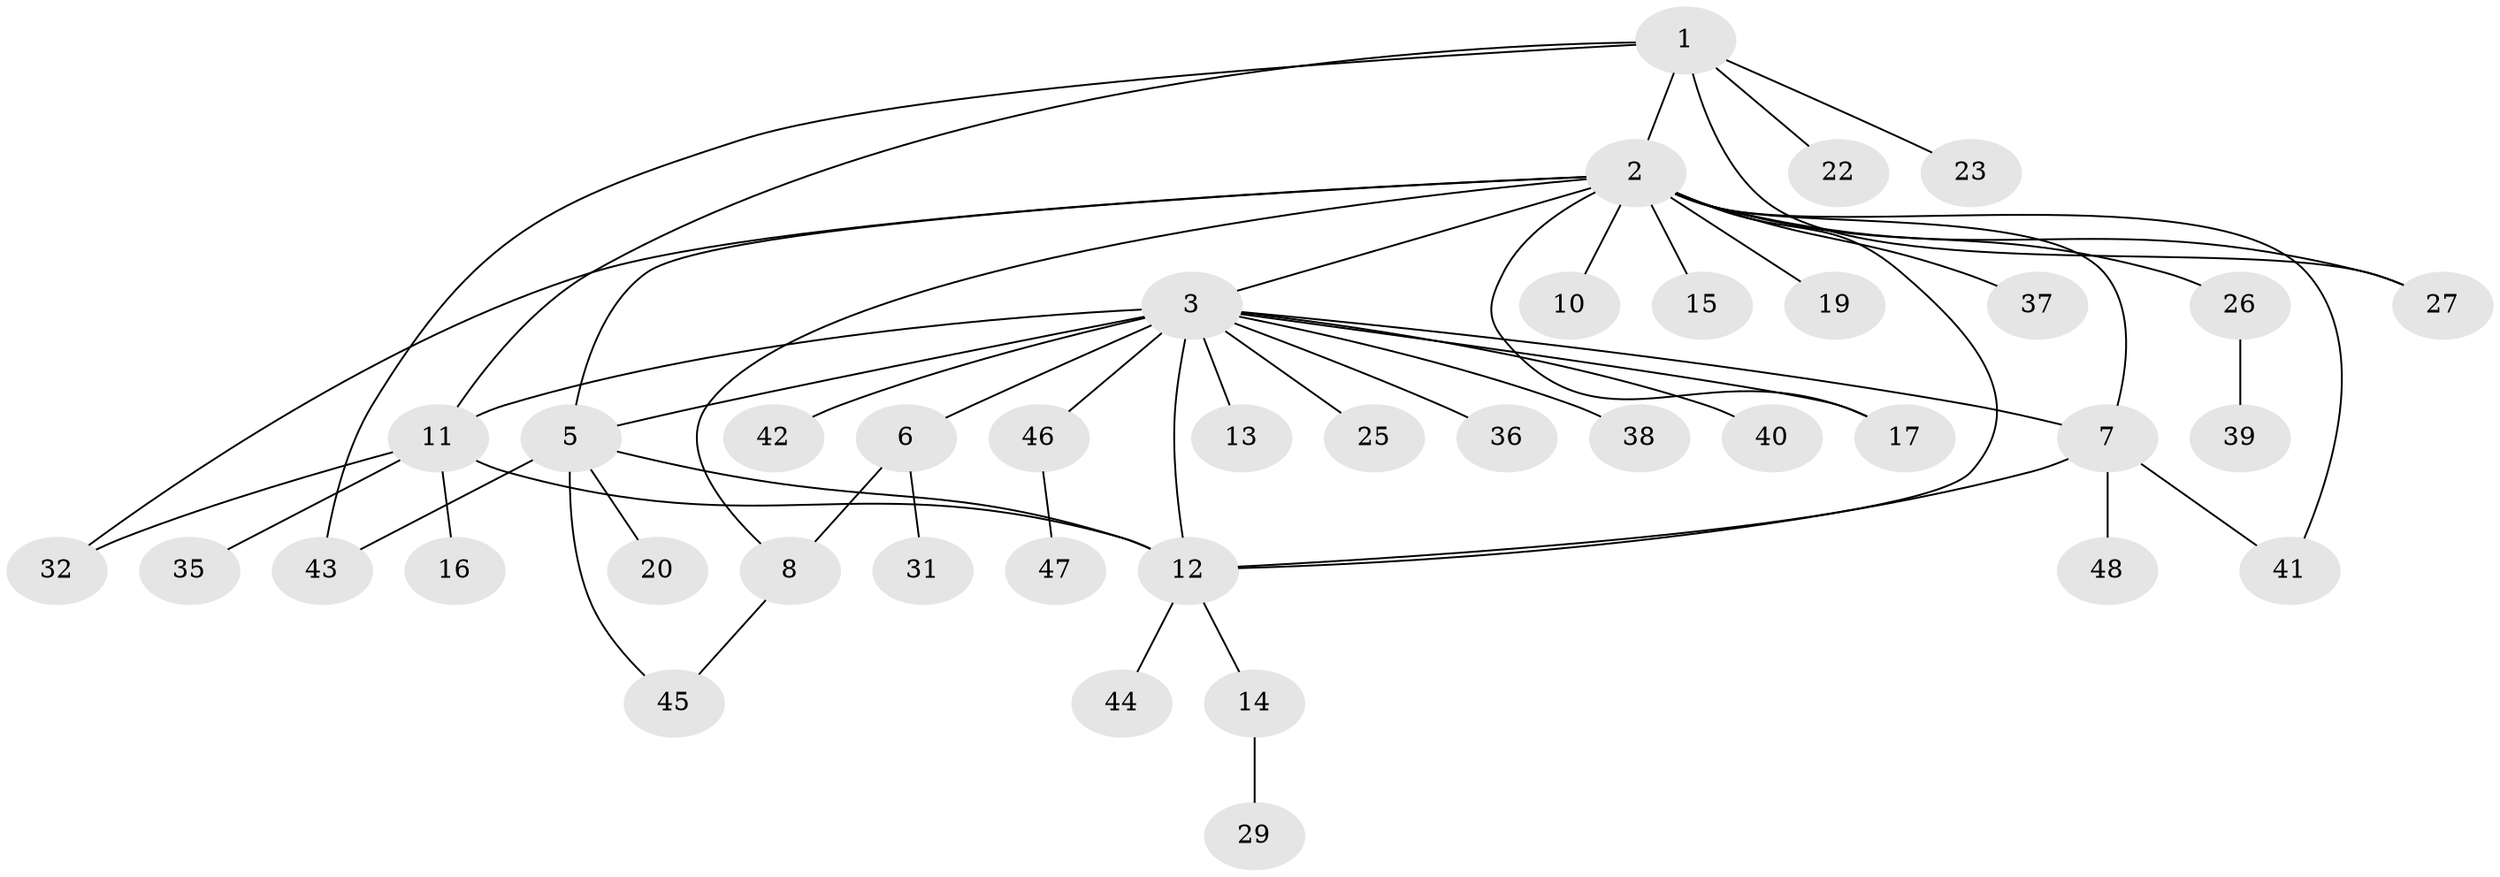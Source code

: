 // Generated by graph-tools (version 1.1) at 2025/51/02/27/25 19:51:58]
// undirected, 39 vertices, 52 edges
graph export_dot {
graph [start="1"]
  node [color=gray90,style=filled];
  1 [super="+4"];
  2 [super="+18"];
  3 [super="+28"];
  5 [super="+9"];
  6;
  7 [super="+21"];
  8 [super="+50"];
  10;
  11 [super="+34"];
  12 [super="+30"];
  13;
  14;
  15 [super="+24"];
  16;
  17;
  19;
  20;
  22;
  23;
  25;
  26;
  27;
  29;
  31;
  32 [super="+33"];
  35;
  36;
  37;
  38;
  39;
  40;
  41;
  42;
  43;
  44;
  45;
  46 [super="+49"];
  47;
  48;
  1 -- 2;
  1 -- 11;
  1 -- 22;
  1 -- 23;
  1 -- 27;
  1 -- 43;
  2 -- 3;
  2 -- 5 [weight=2];
  2 -- 7;
  2 -- 8;
  2 -- 10;
  2 -- 15;
  2 -- 17;
  2 -- 19;
  2 -- 26;
  2 -- 27;
  2 -- 32;
  2 -- 37;
  2 -- 41;
  2 -- 12;
  3 -- 5;
  3 -- 6;
  3 -- 7;
  3 -- 11;
  3 -- 12 [weight=2];
  3 -- 13;
  3 -- 17;
  3 -- 25;
  3 -- 36;
  3 -- 38;
  3 -- 40;
  3 -- 42;
  3 -- 46 [weight=2];
  5 -- 43;
  5 -- 45;
  5 -- 20;
  5 -- 12;
  6 -- 8;
  6 -- 31;
  7 -- 12;
  7 -- 41;
  7 -- 48;
  8 -- 45;
  11 -- 12;
  11 -- 16;
  11 -- 35;
  11 -- 32;
  12 -- 14;
  12 -- 44;
  14 -- 29;
  26 -- 39;
  46 -- 47;
}
